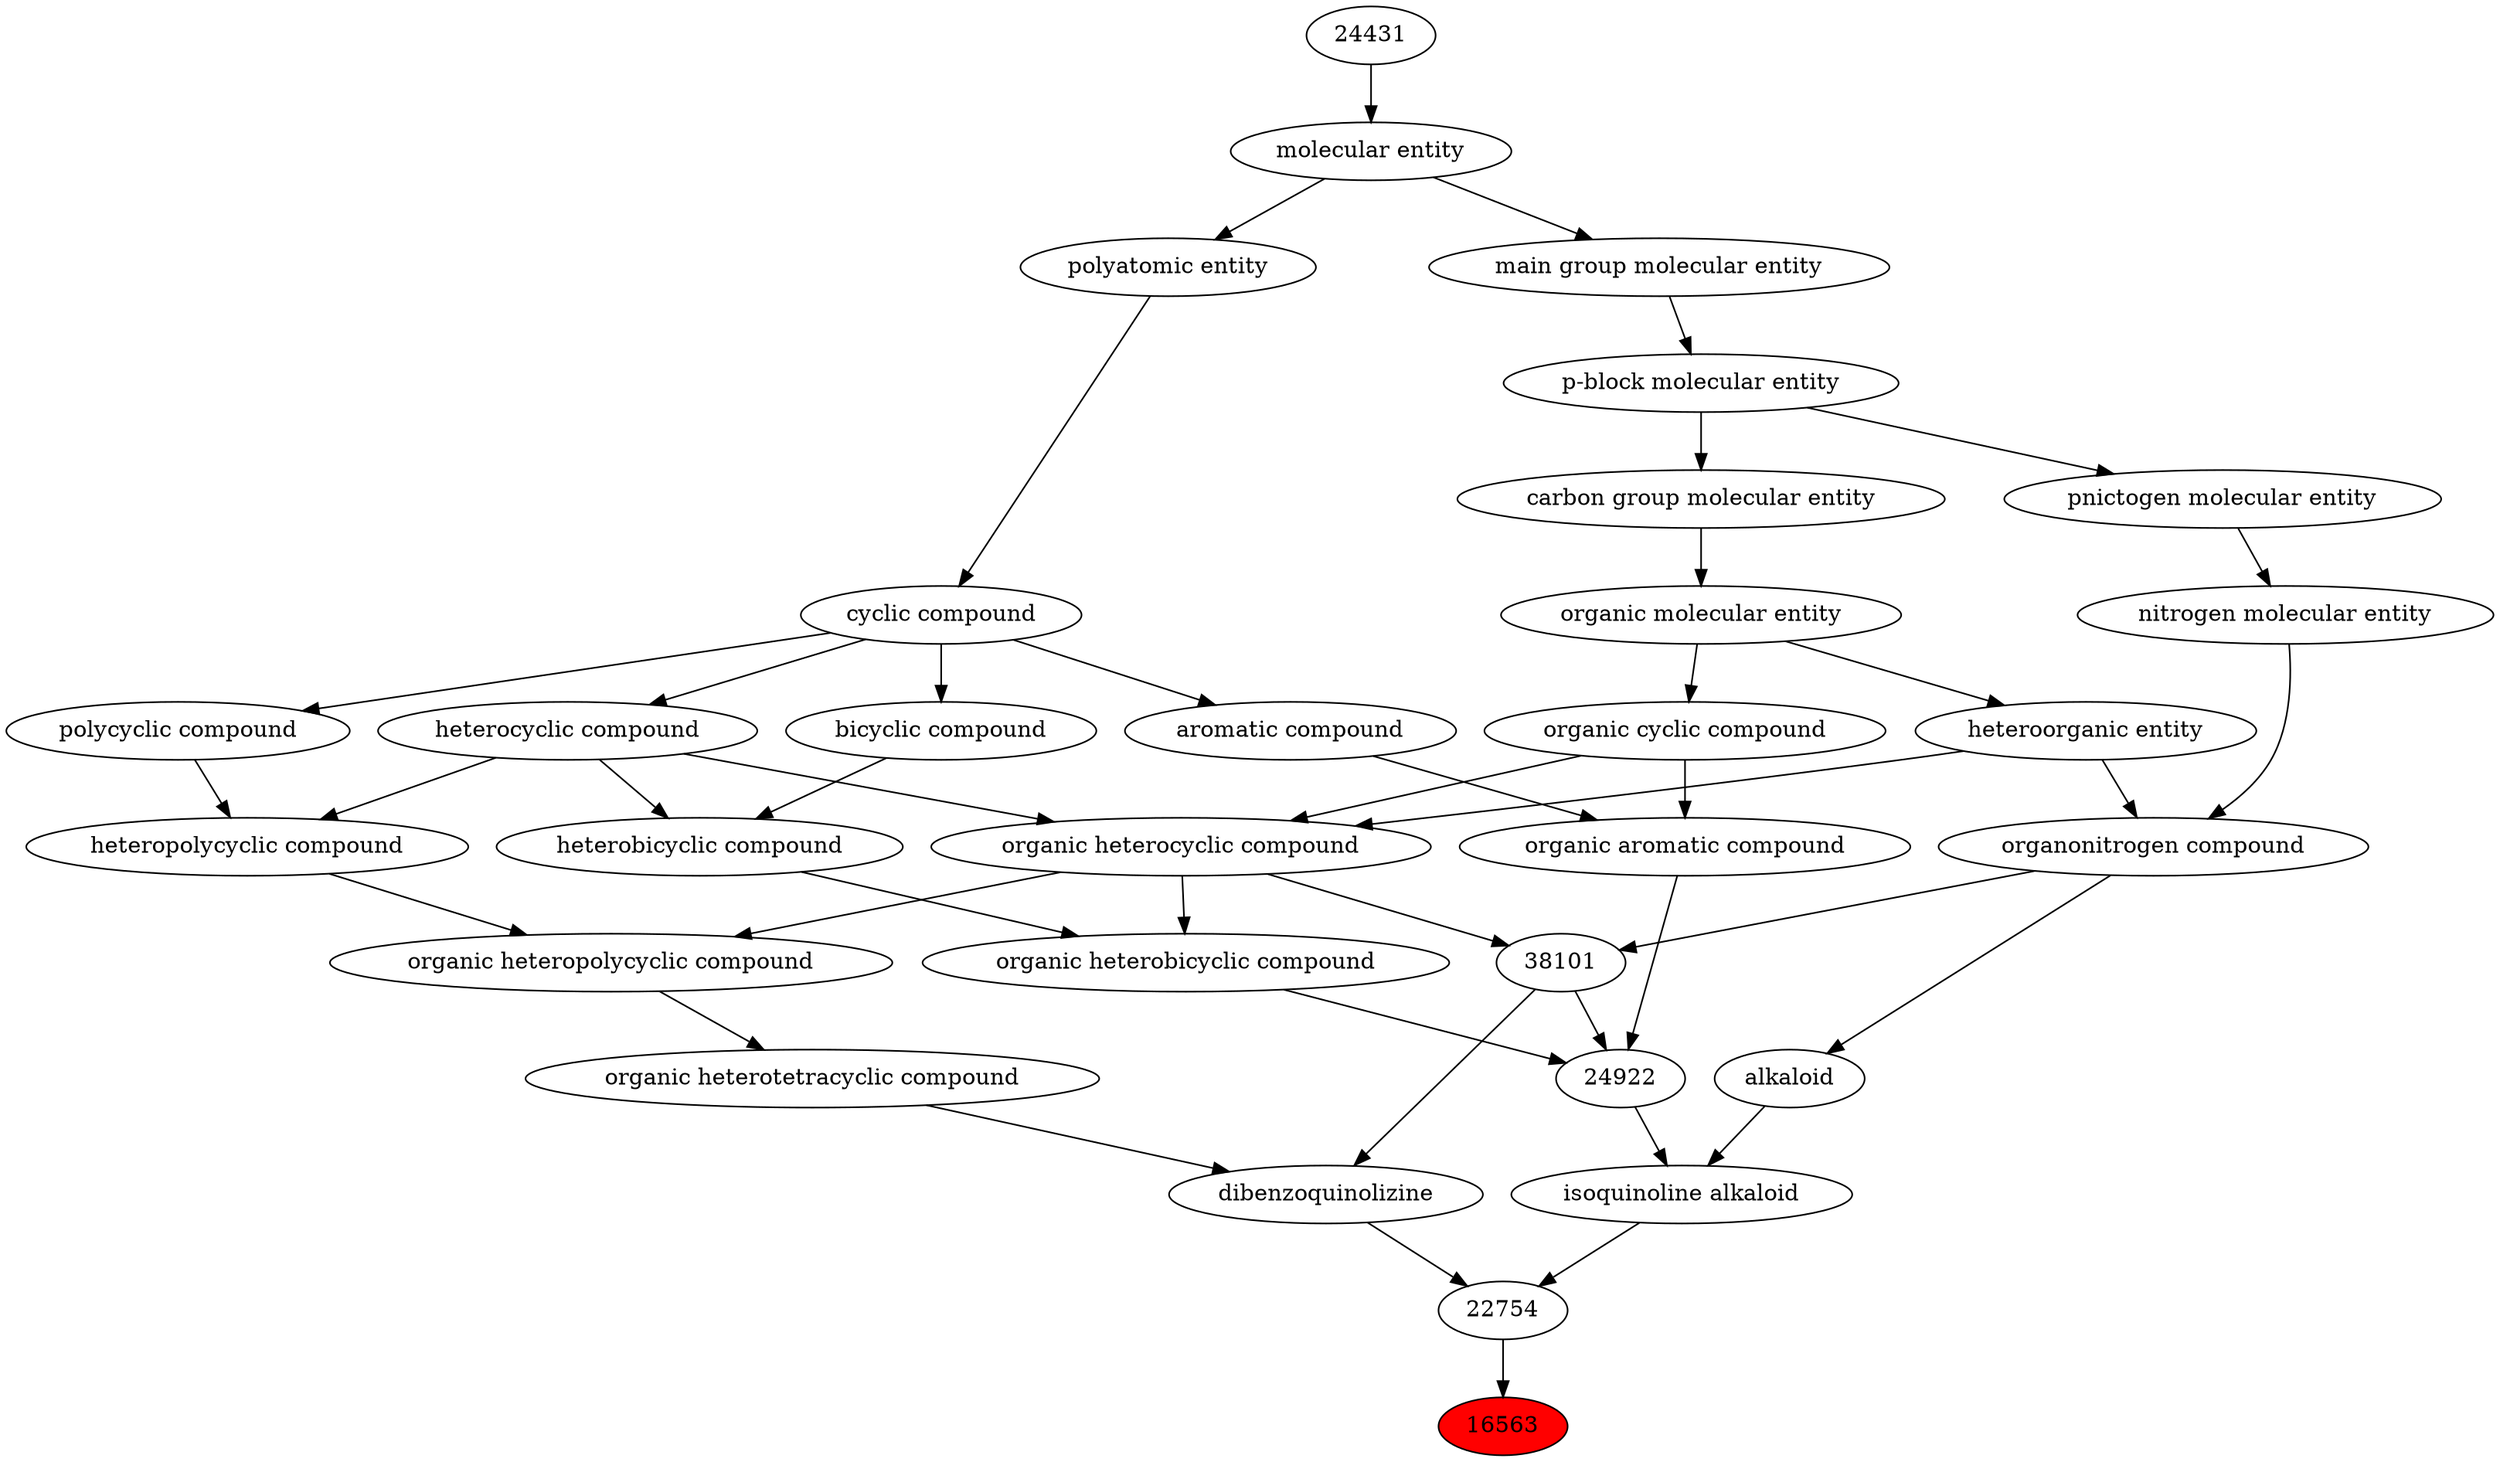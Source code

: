 digraph tree{ 
16563 [label="16563" fillcolor=red style=filled]
22754 -> 16563
22754 [label="22754"]
38512 -> 22754
24921 -> 22754
38512 [label="dibenzoquinolizine"]
38163 -> 38512
38101 -> 38512
24921 [label="isoquinoline alkaloid"]
24922 -> 24921
22315 -> 24921
38163 [label="organic heterotetracyclic compound"]
38166 -> 38163
38101 [label="38101"]
24532 -> 38101
35352 -> 38101
24922 [label="24922"]
38101 -> 24922
33659 -> 24922
27171 -> 24922
22315 [label="alkaloid"]
35352 -> 22315
38166 [label="organic heteropolycyclic compound"]
24532 -> 38166
33671 -> 38166
24532 [label="organic heterocyclic compound"]
33285 -> 24532
33832 -> 24532
5686 -> 24532
35352 [label="organonitrogen compound"]
51143 -> 35352
33285 -> 35352
33659 [label="organic aromatic compound"]
33832 -> 33659
33655 -> 33659
27171 [label="organic heterobicyclic compound"]
33672 -> 27171
24532 -> 27171
33671 [label="heteropolycyclic compound"]
5686 -> 33671
33635 -> 33671
33285 [label="heteroorganic entity"]
50860 -> 33285
33832 [label="organic cyclic compound"]
50860 -> 33832
5686 [label="heterocyclic compound"]
33595 -> 5686
51143 [label="nitrogen molecular entity"]
33302 -> 51143
33655 [label="aromatic compound"]
33595 -> 33655
33672 [label="heterobicyclic compound"]
33636 -> 33672
5686 -> 33672
33635 [label="polycyclic compound"]
33595 -> 33635
50860 [label="organic molecular entity"]
33582 -> 50860
33595 [label="cyclic compound"]
36357 -> 33595
33302 [label="pnictogen molecular entity"]
33675 -> 33302
33636 [label="bicyclic compound"]
33595 -> 33636
33582 [label="carbon group molecular entity"]
33675 -> 33582
36357 [label="polyatomic entity"]
23367 -> 36357
33675 [label="p-block molecular entity"]
33579 -> 33675
23367 [label="molecular entity"]
24431 -> 23367
33579 [label="main group molecular entity"]
23367 -> 33579
24431 [label="24431"]
}